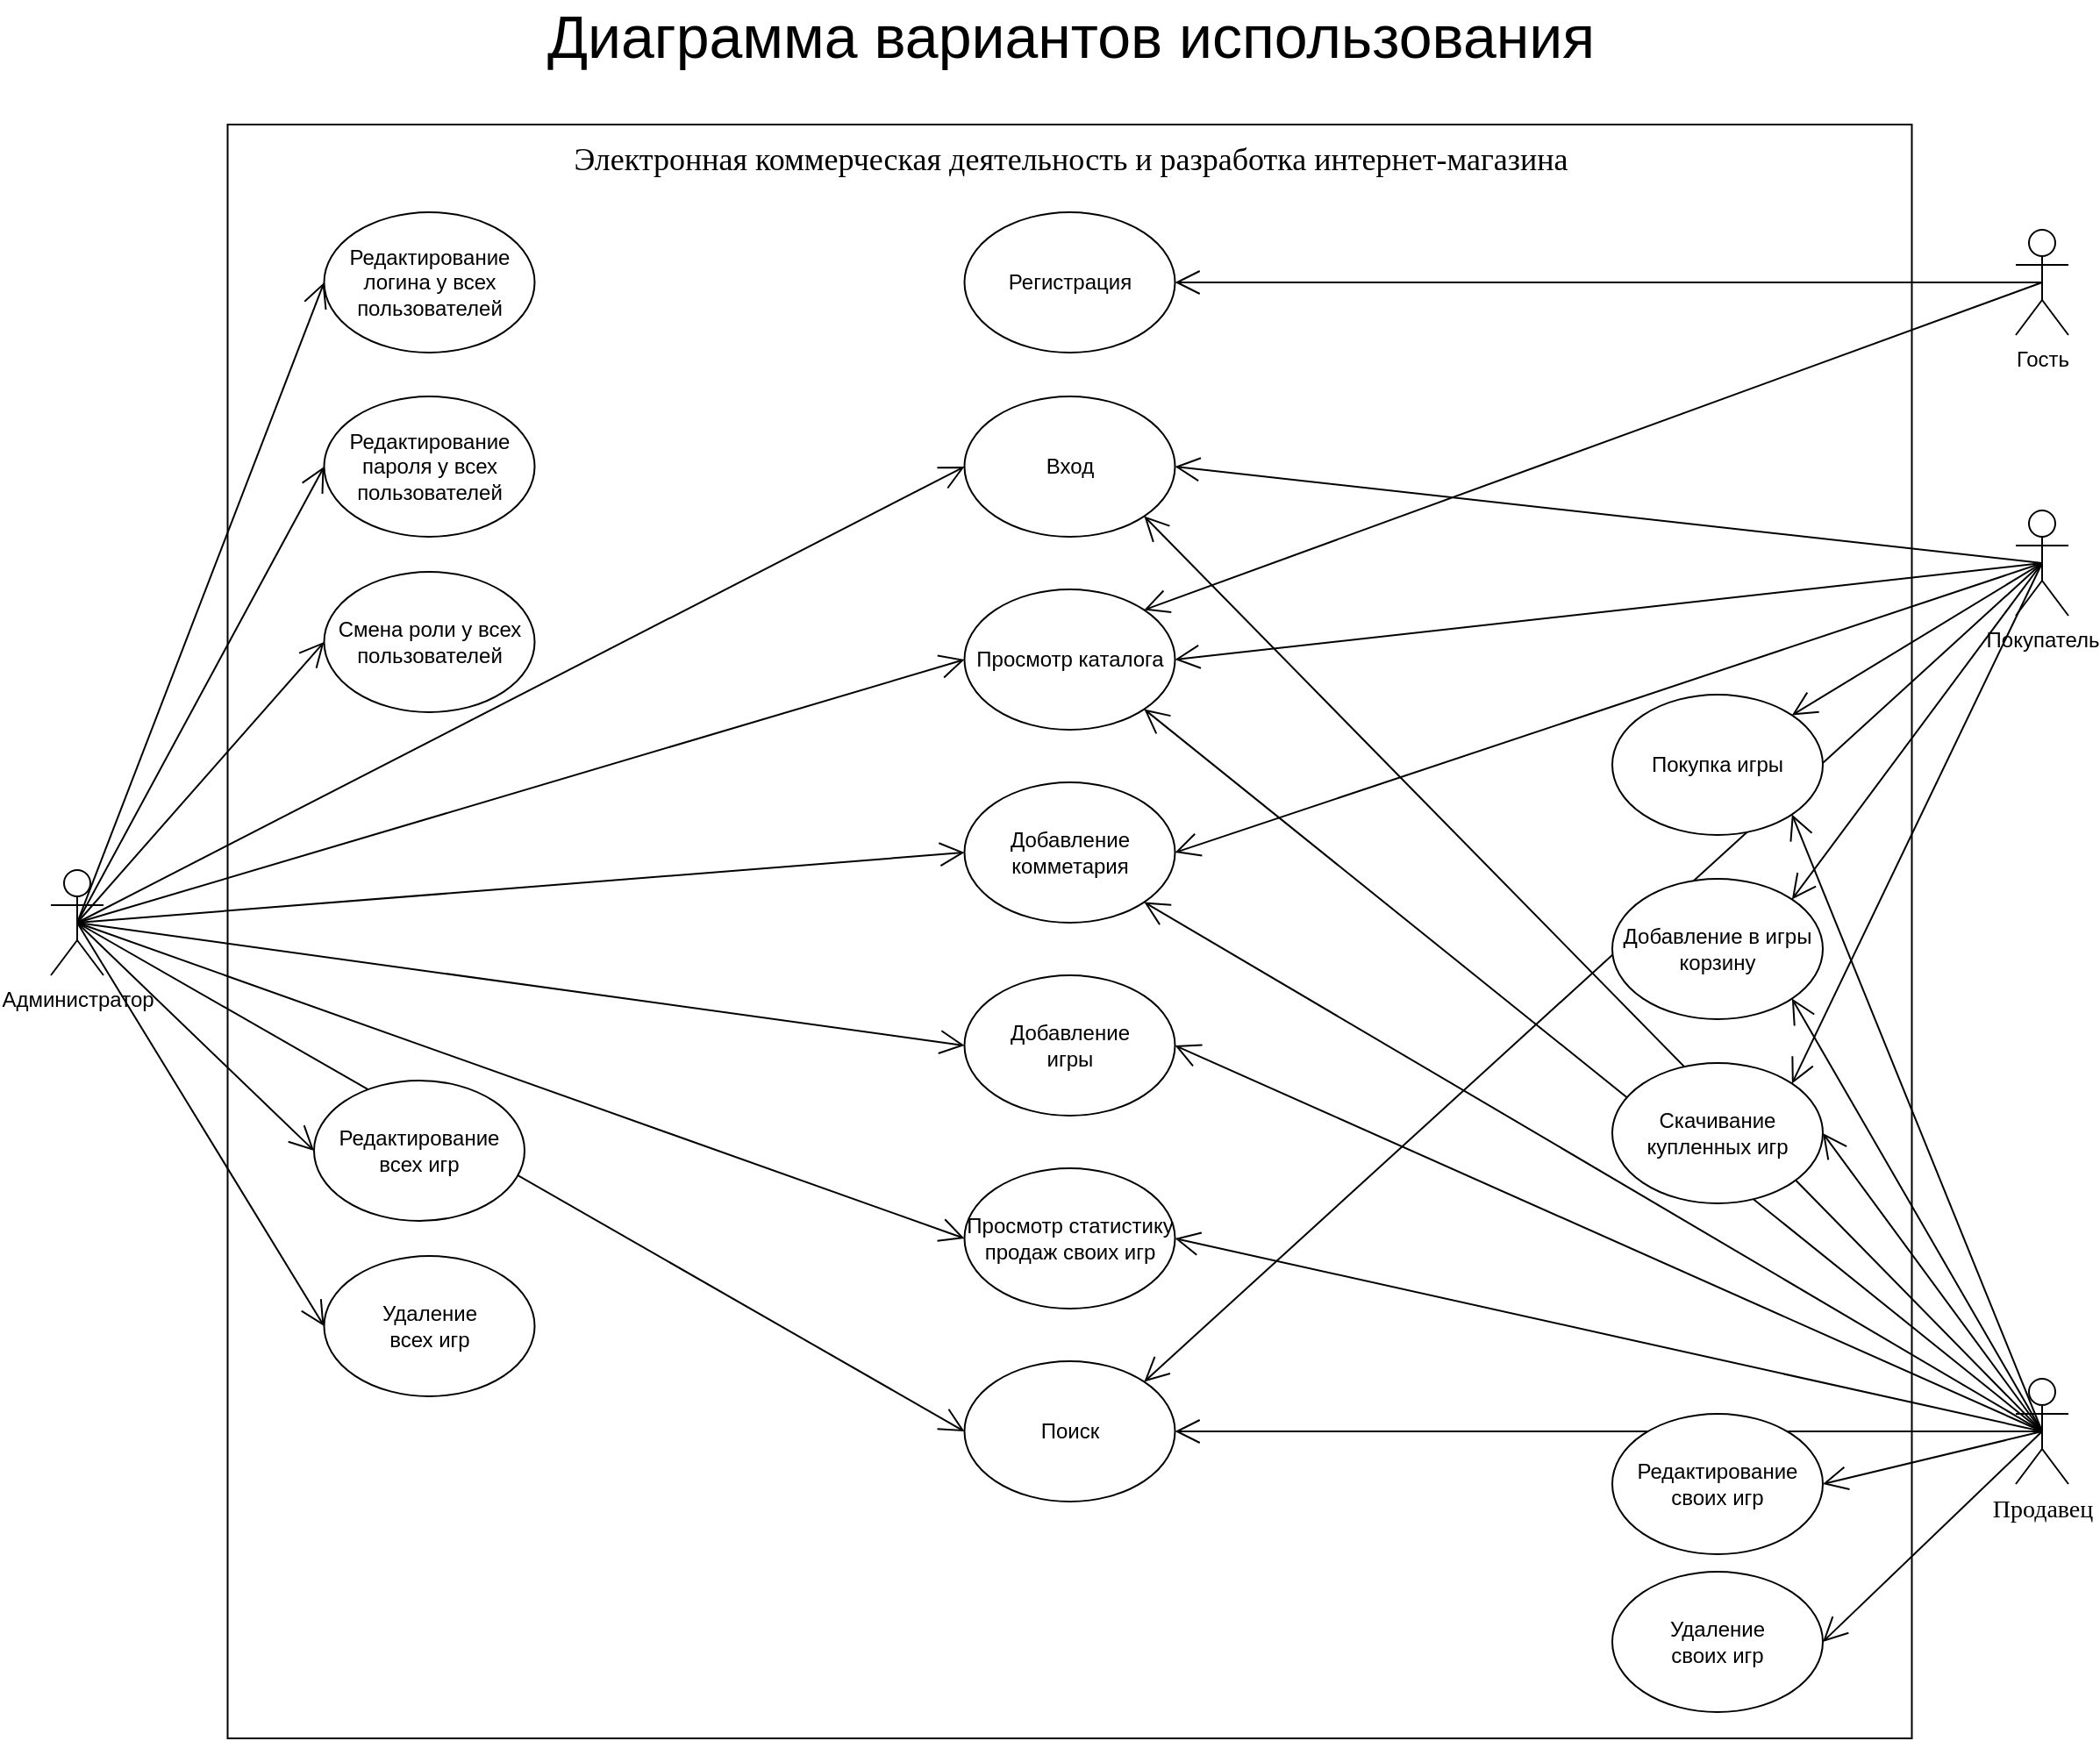 <mxfile version="15.8.7" type="device"><diagram id="5WgKfqxRBfzXVwesw2fL" name="Страница 1"><mxGraphModel dx="1483" dy="2085" grid="1" gridSize="10" guides="1" tooltips="1" connect="1" arrows="1" fold="1" page="1" pageScale="1" pageWidth="827" pageHeight="1169" math="0" shadow="0"><root><mxCell id="0"/><mxCell id="1" parent="0"/><mxCell id="czMNwgeKz7QqCCqURzc0-10" value="" style="rounded=0;whiteSpace=wrap;html=1;" parent="1" vertex="1"><mxGeometry x="910.75" y="65" width="960" height="920" as="geometry"/></mxCell><mxCell id="czMNwgeKz7QqCCqURzc0-25" value="Вход" style="ellipse;whiteSpace=wrap;html=1;" parent="1" vertex="1"><mxGeometry x="1330.75" y="220" width="120" height="80" as="geometry"/></mxCell><mxCell id="czMNwgeKz7QqCCqURzc0-26" value="Регистрация" style="ellipse;whiteSpace=wrap;html=1;" parent="1" vertex="1"><mxGeometry x="1330.75" y="115" width="120" height="80" as="geometry"/></mxCell><mxCell id="czMNwgeKz7QqCCqURzc0-28" value="Редактирование логина у всех пользователей" style="ellipse;whiteSpace=wrap;html=1;" parent="1" vertex="1"><mxGeometry x="965.75" y="115" width="120" height="80" as="geometry"/></mxCell><mxCell id="czMNwgeKz7QqCCqURzc0-29" value="Редактирование пароля&amp;nbsp;у всех пользователей" style="ellipse;whiteSpace=wrap;html=1;" parent="1" vertex="1"><mxGeometry x="965.75" y="220" width="120" height="80" as="geometry"/></mxCell><mxCell id="czMNwgeKz7QqCCqURzc0-30" value="Просмотр каталога" style="ellipse;whiteSpace=wrap;html=1;" parent="1" vertex="1"><mxGeometry x="1330.75" y="330" width="120" height="80" as="geometry"/></mxCell><mxCell id="3_OFUY1mnGJZbOzJdWzZ-16" style="rounded=0;orthogonalLoop=1;jettySize=auto;html=1;exitX=0.5;exitY=0.5;exitDx=0;exitDy=0;exitPerimeter=0;entryX=0;entryY=0.5;entryDx=0;entryDy=0;fontFamily=Times New Roman;fontSize=14;fontColor=#000000;endSize=12;endArrow=open;endFill=0;" parent="1" source="czMNwgeKz7QqCCqURzc0-33" target="3_OFUY1mnGJZbOzJdWzZ-7" edge="1"><mxGeometry relative="1" as="geometry"/></mxCell><mxCell id="3_OFUY1mnGJZbOzJdWzZ-17" style="edgeStyle=none;rounded=0;orthogonalLoop=1;jettySize=auto;html=1;exitX=0.5;exitY=0.5;exitDx=0;exitDy=0;exitPerimeter=0;entryX=0;entryY=0.5;entryDx=0;entryDy=0;fontFamily=Times New Roman;fontSize=14;fontColor=#000000;endArrow=open;endFill=0;endSize=12;" parent="1" source="czMNwgeKz7QqCCqURzc0-33" target="3_OFUY1mnGJZbOzJdWzZ-20" edge="1"><mxGeometry relative="1" as="geometry"/></mxCell><mxCell id="3_OFUY1mnGJZbOzJdWzZ-18" style="edgeStyle=none;rounded=0;orthogonalLoop=1;jettySize=auto;html=1;exitX=0.5;exitY=0.5;exitDx=0;exitDy=0;exitPerimeter=0;entryX=0;entryY=0.5;entryDx=0;entryDy=0;fontFamily=Times New Roman;fontSize=14;fontColor=#000000;endSize=12;endArrow=open;endFill=0;" parent="1" source="czMNwgeKz7QqCCqURzc0-33" target="3_OFUY1mnGJZbOzJdWzZ-21" edge="1"><mxGeometry relative="1" as="geometry"/></mxCell><mxCell id="3_OFUY1mnGJZbOzJdWzZ-31" style="edgeStyle=none;rounded=0;orthogonalLoop=1;jettySize=auto;html=1;exitX=0.5;exitY=0.5;exitDx=0;exitDy=0;exitPerimeter=0;entryX=0;entryY=0.5;entryDx=0;entryDy=0;fontFamily=Times New Roman;fontSize=14;fontColor=#000000;endArrow=open;endFill=0;endSize=12;" parent="1" source="czMNwgeKz7QqCCqURzc0-33" target="3_OFUY1mnGJZbOzJdWzZ-30" edge="1"><mxGeometry relative="1" as="geometry"/></mxCell><mxCell id="rgXQpv2w3moWok1QEtY9-5" style="edgeStyle=none;rounded=0;orthogonalLoop=1;jettySize=auto;html=1;exitX=0.5;exitY=0.5;exitDx=0;exitDy=0;exitPerimeter=0;entryX=0;entryY=0.5;entryDx=0;entryDy=0;endArrow=open;endFill=0;endSize=12;" parent="1" source="czMNwgeKz7QqCCqURzc0-33" target="rgXQpv2w3moWok1QEtY9-1" edge="1"><mxGeometry relative="1" as="geometry"/></mxCell><mxCell id="czMNwgeKz7QqCCqURzc0-33" value="Администратор" style="shape=umlActor;verticalLabelPosition=bottom;verticalAlign=top;html=1;outlineConnect=0;" parent="1" vertex="1"><mxGeometry x="810" y="490" width="30" height="60" as="geometry"/></mxCell><mxCell id="3_OFUY1mnGJZbOzJdWzZ-29" style="edgeStyle=none;rounded=0;orthogonalLoop=1;jettySize=auto;html=1;exitX=0.5;exitY=0.5;exitDx=0;exitDy=0;exitPerimeter=0;entryX=1;entryY=0;entryDx=0;entryDy=0;fontFamily=Times New Roman;fontSize=14;fontColor=#000000;endArrow=open;endFill=0;endSize=12;" parent="1" source="czMNwgeKz7QqCCqURzc0-35" target="3_OFUY1mnGJZbOzJdWzZ-27" edge="1"><mxGeometry relative="1" as="geometry"/></mxCell><mxCell id="rgXQpv2w3moWok1QEtY9-4" style="edgeStyle=none;rounded=0;orthogonalLoop=1;jettySize=auto;html=1;exitX=0.5;exitY=0.5;exitDx=0;exitDy=0;exitPerimeter=0;entryX=1;entryY=0;entryDx=0;entryDy=0;endArrow=open;endFill=0;endSize=12;" parent="1" source="czMNwgeKz7QqCCqURzc0-35" target="rgXQpv2w3moWok1QEtY9-1" edge="1"><mxGeometry relative="1" as="geometry"/></mxCell><mxCell id="czMNwgeKz7QqCCqURzc0-35" value="Покупатель" style="shape=umlActor;verticalLabelPosition=bottom;verticalAlign=top;html=1;outlineConnect=0;" parent="1" vertex="1"><mxGeometry x="1930" y="285" width="30" height="60" as="geometry"/></mxCell><mxCell id="lIRGe50KmY2qCR67th_7-1" value="Добавление в игры корзину" style="ellipse;whiteSpace=wrap;html=1;" parent="1" vertex="1"><mxGeometry x="1700" y="495" width="120" height="80" as="geometry"/></mxCell><mxCell id="lIRGe50KmY2qCR67th_7-7" value="Добавление комметария" style="ellipse;whiteSpace=wrap;html=1;" parent="1" vertex="1"><mxGeometry x="1330.75" y="440" width="120" height="80" as="geometry"/></mxCell><mxCell id="lIRGe50KmY2qCR67th_7-10" value="&lt;font style=&quot;font-size: 14px ; background-color: rgb(255 , 255 , 255)&quot;&gt;&lt;div style=&quot;font-size: 18px&quot;&gt;Электронная коммерческая деятельность и разработка интернет-магазина&lt;/div&gt;&lt;/font&gt;" style="text;html=1;align=center;verticalAlign=middle;whiteSpace=wrap;rounded=0;fontFamily=Times New Roman;fontSize=14;" parent="1" vertex="1"><mxGeometry x="1061.5" y="65" width="658.5" height="40" as="geometry"/></mxCell><mxCell id="lIRGe50KmY2qCR67th_7-17" value="" style="endArrow=open;endFill=1;endSize=12;html=1;entryX=0;entryY=0.5;entryDx=0;entryDy=0;exitX=0.5;exitY=0.5;exitDx=0;exitDy=0;exitPerimeter=0;" parent="1" source="czMNwgeKz7QqCCqURzc0-33" target="czMNwgeKz7QqCCqURzc0-25" edge="1"><mxGeometry width="160" relative="1" as="geometry"><mxPoint x="715" y="575" as="sourcePoint"/><mxPoint x="1191.0" y="165" as="targetPoint"/></mxGeometry></mxCell><mxCell id="lIRGe50KmY2qCR67th_7-21" value="" style="endArrow=open;endFill=1;endSize=12;html=1;entryX=0;entryY=0.5;entryDx=0;entryDy=0;exitX=0.5;exitY=0.5;exitDx=0;exitDy=0;exitPerimeter=0;" parent="1" source="czMNwgeKz7QqCCqURzc0-33" target="czMNwgeKz7QqCCqURzc0-30" edge="1"><mxGeometry width="160" relative="1" as="geometry"><mxPoint x="735" y="595" as="sourcePoint"/><mxPoint x="1140.0" y="355" as="targetPoint"/></mxGeometry></mxCell><mxCell id="lIRGe50KmY2qCR67th_7-22" value="" style="endArrow=open;endFill=1;endSize=12;html=1;entryX=0;entryY=0.5;entryDx=0;entryDy=0;exitX=0.5;exitY=0.5;exitDx=0;exitDy=0;exitPerimeter=0;" parent="1" source="czMNwgeKz7QqCCqURzc0-33" target="lIRGe50KmY2qCR67th_7-7" edge="1"><mxGeometry width="160" relative="1" as="geometry"><mxPoint x="715" y="575" as="sourcePoint"/><mxPoint x="1270.0" y="555" as="targetPoint"/></mxGeometry></mxCell><mxCell id="lIRGe50KmY2qCR67th_7-34" value="" style="endArrow=open;endFill=1;endSize=12;html=1;entryX=1;entryY=0.5;entryDx=0;entryDy=0;exitX=0.5;exitY=0.5;exitDx=0;exitDy=0;exitPerimeter=0;" parent="1" source="czMNwgeKz7QqCCqURzc0-35" target="czMNwgeKz7QqCCqURzc0-25" edge="1"><mxGeometry width="160" relative="1" as="geometry"><mxPoint x="1615" y="580" as="sourcePoint"/><mxPoint x="1311" y="165" as="targetPoint"/></mxGeometry></mxCell><mxCell id="lIRGe50KmY2qCR67th_7-35" value="" style="endArrow=open;endFill=1;endSize=12;html=1;entryX=0;entryY=0.5;entryDx=0;entryDy=0;exitX=0.5;exitY=0.5;exitDx=0;exitDy=0;exitPerimeter=0;" parent="1" source="czMNwgeKz7QqCCqURzc0-33" target="czMNwgeKz7QqCCqURzc0-28" edge="1"><mxGeometry width="160" relative="1" as="geometry"><mxPoint x="950" y="480" as="sourcePoint"/><mxPoint x="1310" y="255" as="targetPoint"/></mxGeometry></mxCell><mxCell id="lIRGe50KmY2qCR67th_7-36" value="" style="endArrow=open;endFill=1;endSize=12;html=1;entryX=0;entryY=0.5;entryDx=0;entryDy=0;exitX=0.5;exitY=0.5;exitDx=0;exitDy=0;exitPerimeter=0;" parent="1" source="czMNwgeKz7QqCCqURzc0-33" target="czMNwgeKz7QqCCqURzc0-29" edge="1"><mxGeometry width="160" relative="1" as="geometry"><mxPoint x="870" y="530" as="sourcePoint"/><mxPoint x="1372.426" y="393.284" as="targetPoint"/></mxGeometry></mxCell><mxCell id="lIRGe50KmY2qCR67th_7-37" value="" style="endArrow=open;endFill=1;endSize=12;html=1;entryX=1;entryY=0.5;entryDx=0;entryDy=0;exitX=0.5;exitY=0.5;exitDx=0;exitDy=0;exitPerimeter=0;" parent="1" source="czMNwgeKz7QqCCqURzc0-35" target="czMNwgeKz7QqCCqURzc0-30" edge="1"><mxGeometry width="160" relative="1" as="geometry"><mxPoint x="1615" y="580" as="sourcePoint"/><mxPoint x="1390" y="460" as="targetPoint"/></mxGeometry></mxCell><mxCell id="lIRGe50KmY2qCR67th_7-38" value="" style="endArrow=open;endFill=1;endSize=12;html=1;entryX=1;entryY=0.5;entryDx=0;entryDy=0;exitX=0.5;exitY=0.5;exitDx=0;exitDy=0;exitPerimeter=0;" parent="1" source="czMNwgeKz7QqCCqURzc0-35" target="lIRGe50KmY2qCR67th_7-7" edge="1"><mxGeometry width="160" relative="1" as="geometry"><mxPoint x="1615" y="580" as="sourcePoint"/><mxPoint x="1410" y="555" as="targetPoint"/></mxGeometry></mxCell><mxCell id="lIRGe50KmY2qCR67th_7-40" value="" style="endArrow=open;endFill=1;endSize=12;html=1;entryX=1;entryY=0;entryDx=0;entryDy=0;exitX=0.5;exitY=0.5;exitDx=0;exitDy=0;exitPerimeter=0;" parent="1" source="czMNwgeKz7QqCCqURzc0-35" target="lIRGe50KmY2qCR67th_7-1" edge="1"><mxGeometry width="160" relative="1" as="geometry"><mxPoint x="1615" y="580" as="sourcePoint"/><mxPoint x="1312.426" y="701.716" as="targetPoint"/></mxGeometry></mxCell><mxCell id="sy9V9SQJl9nNu83n1nNZ-1" style="rounded=0;orthogonalLoop=1;jettySize=auto;html=1;exitX=0.5;exitY=0.5;exitDx=0;exitDy=0;exitPerimeter=0;entryX=1;entryY=0;entryDx=0;entryDy=0;endArrow=open;endFill=0;endSize=12;" edge="1" parent="1" source="42rtUyMBYX1L68KChf6o-2" target="czMNwgeKz7QqCCqURzc0-30"><mxGeometry relative="1" as="geometry"/></mxCell><mxCell id="42rtUyMBYX1L68KChf6o-2" value="Гость" style="shape=umlActor;verticalLabelPosition=bottom;verticalAlign=top;html=1;outlineConnect=0;" parent="1" vertex="1"><mxGeometry x="1930" y="125" width="30" height="60" as="geometry"/></mxCell><mxCell id="42rtUyMBYX1L68KChf6o-4" value="" style="endArrow=open;endFill=1;endSize=12;html=1;entryX=1;entryY=0.5;entryDx=0;entryDy=0;exitX=0.5;exitY=0.5;exitDx=0;exitDy=0;exitPerimeter=0;" parent="1" source="42rtUyMBYX1L68KChf6o-2" target="czMNwgeKz7QqCCqURzc0-26" edge="1"><mxGeometry width="160" relative="1" as="geometry"><mxPoint x="1551.57" y="401.72" as="sourcePoint"/><mxPoint x="1229.996" y="15.004" as="targetPoint"/></mxGeometry></mxCell><mxCell id="_JtrXG1lb5MobQEcISge-1" value="&lt;font style=&quot;font-size: 34px&quot;&gt;Диаграмма вариантов использования&lt;/font&gt;" style="text;html=1;align=center;verticalAlign=middle;resizable=0;points=[];autosize=1;" parent="1" vertex="1"><mxGeometry x="1085.75" width="610" height="30" as="geometry"/></mxCell><mxCell id="3_OFUY1mnGJZbOzJdWzZ-1" value="Смена роли&amp;nbsp;у всех пользователей" style="ellipse;whiteSpace=wrap;html=1;" parent="1" vertex="1"><mxGeometry x="965.75" y="320" width="120" height="80" as="geometry"/></mxCell><mxCell id="3_OFUY1mnGJZbOzJdWzZ-2" value="" style="endArrow=open;endFill=1;endSize=12;html=1;entryX=0;entryY=0.5;entryDx=0;entryDy=0;exitX=0.5;exitY=0.5;exitDx=0;exitDy=0;exitPerimeter=0;" parent="1" source="czMNwgeKz7QqCCqURzc0-33" target="3_OFUY1mnGJZbOzJdWzZ-1" edge="1"><mxGeometry width="160" relative="1" as="geometry"><mxPoint x="715" y="575" as="sourcePoint"/><mxPoint x="1090" y="450" as="targetPoint"/></mxGeometry></mxCell><mxCell id="3_OFUY1mnGJZbOzJdWzZ-19" style="edgeStyle=none;rounded=0;orthogonalLoop=1;jettySize=auto;html=1;exitX=0.5;exitY=0.5;exitDx=0;exitDy=0;exitPerimeter=0;entryX=1;entryY=1;entryDx=0;entryDy=0;fontFamily=Times New Roman;fontSize=14;fontColor=#000000;endArrow=open;endFill=0;endSize=12;" parent="1" source="3_OFUY1mnGJZbOzJdWzZ-3" target="lIRGe50KmY2qCR67th_7-7" edge="1"><mxGeometry relative="1" as="geometry"/></mxCell><mxCell id="3_OFUY1mnGJZbOzJdWzZ-24" style="edgeStyle=none;rounded=0;orthogonalLoop=1;jettySize=auto;html=1;exitX=0.5;exitY=0.5;exitDx=0;exitDy=0;exitPerimeter=0;entryX=1;entryY=1;entryDx=0;entryDy=0;fontFamily=Times New Roman;fontSize=14;fontColor=#000000;endArrow=open;endFill=0;endSize=12;" parent="1" source="3_OFUY1mnGJZbOzJdWzZ-3" target="czMNwgeKz7QqCCqURzc0-30" edge="1"><mxGeometry relative="1" as="geometry"/></mxCell><mxCell id="3_OFUY1mnGJZbOzJdWzZ-25" style="edgeStyle=none;rounded=0;orthogonalLoop=1;jettySize=auto;html=1;exitX=0.5;exitY=0.5;exitDx=0;exitDy=0;exitPerimeter=0;entryX=1;entryY=1;entryDx=0;entryDy=0;fontFamily=Times New Roman;fontSize=14;fontColor=#000000;endArrow=open;endFill=0;endSize=12;" parent="1" source="3_OFUY1mnGJZbOzJdWzZ-3" target="czMNwgeKz7QqCCqURzc0-25" edge="1"><mxGeometry relative="1" as="geometry"/></mxCell><mxCell id="3_OFUY1mnGJZbOzJdWzZ-28" style="edgeStyle=none;rounded=0;orthogonalLoop=1;jettySize=auto;html=1;exitX=0.5;exitY=0.5;exitDx=0;exitDy=0;exitPerimeter=0;entryX=1;entryY=0.5;entryDx=0;entryDy=0;fontFamily=Times New Roman;fontSize=14;fontColor=#000000;endArrow=open;endFill=0;endSize=12;" parent="1" source="3_OFUY1mnGJZbOzJdWzZ-3" target="3_OFUY1mnGJZbOzJdWzZ-27" edge="1"><mxGeometry relative="1" as="geometry"/></mxCell><mxCell id="3_OFUY1mnGJZbOzJdWzZ-32" style="edgeStyle=none;rounded=0;orthogonalLoop=1;jettySize=auto;html=1;exitX=0.5;exitY=0.5;exitDx=0;exitDy=0;exitPerimeter=0;entryX=1;entryY=0.5;entryDx=0;entryDy=0;fontFamily=Times New Roman;fontSize=14;fontColor=#000000;endArrow=open;endFill=0;endSize=12;" parent="1" source="3_OFUY1mnGJZbOzJdWzZ-3" target="3_OFUY1mnGJZbOzJdWzZ-30" edge="1"><mxGeometry relative="1" as="geometry"/></mxCell><mxCell id="rgXQpv2w3moWok1QEtY9-2" style="rounded=0;orthogonalLoop=1;jettySize=auto;html=1;exitX=0.5;exitY=0.5;exitDx=0;exitDy=0;exitPerimeter=0;entryX=1;entryY=0.5;entryDx=0;entryDy=0;endArrow=open;endFill=0;endSize=12;" parent="1" source="3_OFUY1mnGJZbOzJdWzZ-3" target="rgXQpv2w3moWok1QEtY9-1" edge="1"><mxGeometry relative="1" as="geometry"/></mxCell><mxCell id="3_OFUY1mnGJZbOzJdWzZ-3" value="Продавец" style="shape=umlActor;verticalLabelPosition=bottom;verticalAlign=top;html=1;outlineConnect=0;labelBackgroundColor=#FFFFFF;fontFamily=Times New Roman;fontSize=14;fontColor=#000000;labelPosition=center;align=center;" parent="1" vertex="1"><mxGeometry x="1930" y="780" width="30" height="60" as="geometry"/></mxCell><mxCell id="3_OFUY1mnGJZbOzJdWzZ-4" value="Покупка игры" style="ellipse;whiteSpace=wrap;html=1;" parent="1" vertex="1"><mxGeometry x="1700" y="390" width="120" height="80" as="geometry"/></mxCell><mxCell id="3_OFUY1mnGJZbOzJdWzZ-5" value="" style="endArrow=open;endFill=1;endSize=12;html=1;entryX=1;entryY=0;entryDx=0;entryDy=0;exitX=0.5;exitY=0.5;exitDx=0;exitDy=0;exitPerimeter=0;" parent="1" source="czMNwgeKz7QqCCqURzc0-35" target="3_OFUY1mnGJZbOzJdWzZ-4" edge="1"><mxGeometry width="160" relative="1" as="geometry"><mxPoint x="1880" y="590" as="sourcePoint"/><mxPoint x="1410" y="600" as="targetPoint"/></mxGeometry></mxCell><mxCell id="3_OFUY1mnGJZbOzJdWzZ-7" value="Добавление&lt;br&gt;игры" style="ellipse;whiteSpace=wrap;html=1;" parent="1" vertex="1"><mxGeometry x="1330.75" y="550" width="120" height="80" as="geometry"/></mxCell><mxCell id="3_OFUY1mnGJZbOzJdWzZ-9" value="" style="endArrow=open;endFill=1;endSize=12;html=1;exitX=0.5;exitY=0.5;exitDx=0;exitDy=0;exitPerimeter=0;entryX=1;entryY=1;entryDx=0;entryDy=0;" parent="1" source="3_OFUY1mnGJZbOzJdWzZ-3" target="3_OFUY1mnGJZbOzJdWzZ-4" edge="1"><mxGeometry width="160" relative="1" as="geometry"><mxPoint x="1930" y="930" as="sourcePoint"/><mxPoint x="1810" y="820" as="targetPoint"/></mxGeometry></mxCell><mxCell id="3_OFUY1mnGJZbOzJdWzZ-10" value="" style="endArrow=open;endFill=1;endSize=12;html=1;exitX=0.5;exitY=0.5;exitDx=0;exitDy=0;exitPerimeter=0;entryX=1;entryY=1;entryDx=0;entryDy=0;" parent="1" source="3_OFUY1mnGJZbOzJdWzZ-3" target="lIRGe50KmY2qCR67th_7-1" edge="1"><mxGeometry width="160" relative="1" as="geometry"><mxPoint x="1945" y="1120" as="sourcePoint"/><mxPoint x="1810" y="950" as="targetPoint"/></mxGeometry></mxCell><mxCell id="3_OFUY1mnGJZbOzJdWzZ-11" value="Редактирование&lt;br&gt;своих игр" style="ellipse;whiteSpace=wrap;html=1;" parent="1" vertex="1"><mxGeometry x="1700" y="800" width="120" height="80" as="geometry"/></mxCell><mxCell id="3_OFUY1mnGJZbOzJdWzZ-12" value="Удаление&lt;br&gt;своих игр" style="ellipse;whiteSpace=wrap;html=1;" parent="1" vertex="1"><mxGeometry x="1700" y="890" width="120" height="80" as="geometry"/></mxCell><mxCell id="3_OFUY1mnGJZbOzJdWzZ-13" value="" style="endArrow=open;endFill=1;endSize=12;html=1;exitX=0.5;exitY=0.5;exitDx=0;exitDy=0;exitPerimeter=0;entryX=1;entryY=0.5;entryDx=0;entryDy=0;" parent="1" source="3_OFUY1mnGJZbOzJdWzZ-3" target="3_OFUY1mnGJZbOzJdWzZ-7" edge="1"><mxGeometry width="160" relative="1" as="geometry"><mxPoint x="1945" y="1120" as="sourcePoint"/><mxPoint x="1802.426" y="988.284" as="targetPoint"/></mxGeometry></mxCell><mxCell id="3_OFUY1mnGJZbOzJdWzZ-14" value="" style="endArrow=open;endFill=1;endSize=12;html=1;entryX=1;entryY=0.5;entryDx=0;entryDy=0;exitX=0.5;exitY=0.5;exitDx=0;exitDy=0;exitPerimeter=0;" parent="1" source="3_OFUY1mnGJZbOzJdWzZ-3" target="3_OFUY1mnGJZbOzJdWzZ-11" edge="1"><mxGeometry width="160" relative="1" as="geometry"><mxPoint x="1910" y="1130" as="sourcePoint"/><mxPoint x="1320" y="1080" as="targetPoint"/></mxGeometry></mxCell><mxCell id="3_OFUY1mnGJZbOzJdWzZ-15" value="" style="endArrow=open;endFill=1;endSize=12;html=1;entryX=1;entryY=0.5;entryDx=0;entryDy=0;exitX=0.5;exitY=0.5;exitDx=0;exitDy=0;exitPerimeter=0;" parent="1" source="3_OFUY1mnGJZbOzJdWzZ-3" target="3_OFUY1mnGJZbOzJdWzZ-12" edge="1"><mxGeometry width="160" relative="1" as="geometry"><mxPoint x="1940" y="1120" as="sourcePoint"/><mxPoint x="1320" y="1190" as="targetPoint"/></mxGeometry></mxCell><mxCell id="3_OFUY1mnGJZbOzJdWzZ-20" value="Редактирование&lt;br&gt;всех игр" style="ellipse;whiteSpace=wrap;html=1;" parent="1" vertex="1"><mxGeometry x="960" y="610" width="120" height="80" as="geometry"/></mxCell><mxCell id="3_OFUY1mnGJZbOzJdWzZ-21" value="Удаление&lt;br&gt;всех игр" style="ellipse;whiteSpace=wrap;html=1;" parent="1" vertex="1"><mxGeometry x="965.75" y="710" width="120" height="80" as="geometry"/></mxCell><mxCell id="3_OFUY1mnGJZbOzJdWzZ-27" value="Скачивание купленных игр" style="ellipse;whiteSpace=wrap;html=1;" parent="1" vertex="1"><mxGeometry x="1700" y="600" width="120" height="80" as="geometry"/></mxCell><mxCell id="3_OFUY1mnGJZbOzJdWzZ-30" value="Просмотр статистику продаж своих игр" style="ellipse;whiteSpace=wrap;html=1;" parent="1" vertex="1"><mxGeometry x="1330.75" y="660" width="120" height="80" as="geometry"/></mxCell><mxCell id="rgXQpv2w3moWok1QEtY9-1" value="Поиск" style="ellipse;whiteSpace=wrap;html=1;" parent="1" vertex="1"><mxGeometry x="1330.75" y="770" width="120" height="80" as="geometry"/></mxCell></root></mxGraphModel></diagram></mxfile>